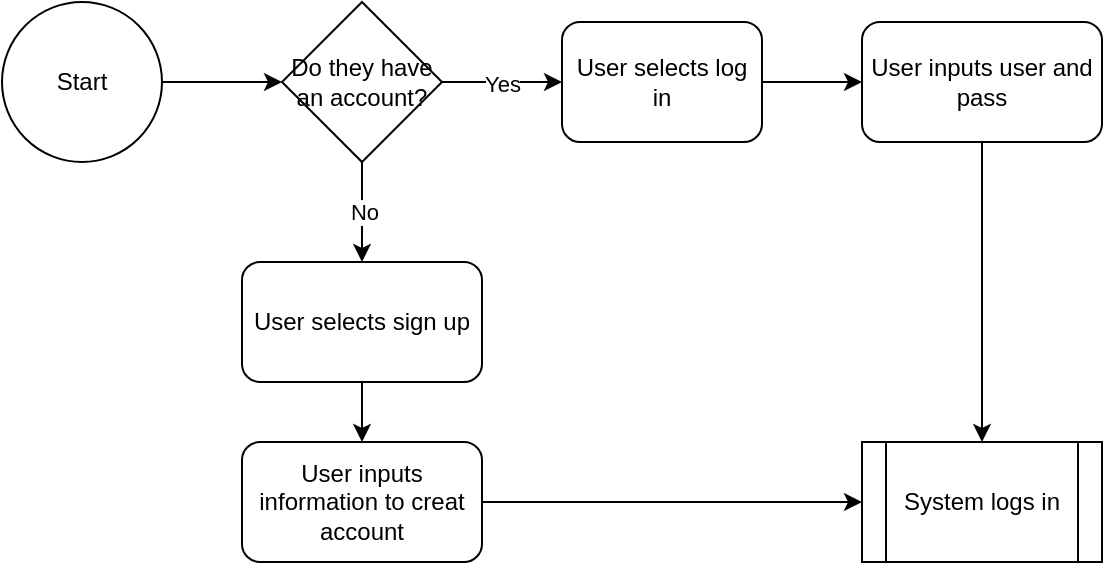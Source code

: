 <!-- draw.io diagram -->
<div class="mxgraph" style="max-width:100%;border:1px solid transparent;" data-mxgraph="{&quot;highlight&quot;:&quot;#0000ff&quot;,&quot;nav&quot;:true,&quot;resize&quot;:true,&quot;dark-mode&quot;:&quot;auto&quot;,&quot;toolbar&quot;:&quot;zoom layers tags lightbox&quot;,&quot;edit&quot;:&quot;_blank&quot;,&quot;xml&quot;:&quot;&lt;mxfile host=\&quot;app.diagrams.net\&quot; agent=\&quot;Mozilla/5.0 (Macintosh; Intel Mac OS X 10_15_7) AppleWebKit/537.36 (KHTML, like Gecko) Chrome/140.0.0.0 Safari/537.36\&quot; version=\&quot;28.2.3\&quot;&gt;\n  &lt;diagram name=\&quot;Page-1\&quot; id=\&quot;mgnwnJ0B5XS2neKup0iP\&quot;&gt;\n    &lt;mxGraphModel dx=\&quot;946\&quot; dy=\&quot;644\&quot; grid=\&quot;1\&quot; gridSize=\&quot;10\&quot; guides=\&quot;1\&quot; tooltips=\&quot;1\&quot; connect=\&quot;1\&quot; arrows=\&quot;1\&quot; fold=\&quot;1\&quot; page=\&quot;1\&quot; pageScale=\&quot;1\&quot; pageWidth=\&quot;850\&quot; pageHeight=\&quot;1100\&quot; math=\&quot;0\&quot; shadow=\&quot;0\&quot;&gt;\n      &lt;root&gt;\n        &lt;mxCell id=\&quot;0\&quot; /&gt;\n        &lt;mxCell id=\&quot;1\&quot; parent=\&quot;0\&quot; /&gt;\n        &lt;mxCell id=\&quot;Vad93bbQFXeGEGjYmnYe-14\&quot; style=\&quot;edgeStyle=orthogonalEdgeStyle;rounded=0;orthogonalLoop=1;jettySize=auto;html=1;exitX=1;exitY=0.5;exitDx=0;exitDy=0;entryX=0;entryY=0.5;entryDx=0;entryDy=0;\&quot; parent=\&quot;1\&quot; source=\&quot;Vad93bbQFXeGEGjYmnYe-1\&quot; target=\&quot;Vad93bbQFXeGEGjYmnYe-2\&quot; edge=\&quot;1\&quot;&gt;\n          &lt;mxGeometry relative=\&quot;1\&quot; as=\&quot;geometry\&quot; /&gt;\n        &lt;/mxCell&gt;\n        &lt;mxCell id=\&quot;Vad93bbQFXeGEGjYmnYe-1\&quot; value=\&quot;Start\&quot; style=\&quot;ellipse;whiteSpace=wrap;html=1;aspect=fixed;\&quot; parent=\&quot;1\&quot; vertex=\&quot;1\&quot;&gt;\n          &lt;mxGeometry x=\&quot;40\&quot; y=\&quot;20\&quot; width=\&quot;80\&quot; height=\&quot;80\&quot; as=\&quot;geometry\&quot; /&gt;\n        &lt;/mxCell&gt;\n        &lt;mxCell id=\&quot;Vad93bbQFXeGEGjYmnYe-3\&quot; value=\&quot;Yes\&quot; style=\&quot;edgeStyle=orthogonalEdgeStyle;rounded=0;orthogonalLoop=1;jettySize=auto;html=1;exitX=1;exitY=0.5;exitDx=0;exitDy=0;\&quot; parent=\&quot;1\&quot; source=\&quot;Vad93bbQFXeGEGjYmnYe-2\&quot; edge=\&quot;1\&quot;&gt;\n          &lt;mxGeometry relative=\&quot;1\&quot; as=\&quot;geometry\&quot;&gt;\n            &lt;mxPoint x=\&quot;320\&quot; y=\&quot;60\&quot; as=\&quot;targetPoint\&quot; /&gt;\n          &lt;/mxGeometry&gt;\n        &lt;/mxCell&gt;\n        &lt;mxCell id=\&quot;Vad93bbQFXeGEGjYmnYe-4\&quot; value=\&quot;No\&quot; style=\&quot;edgeStyle=orthogonalEdgeStyle;rounded=0;orthogonalLoop=1;jettySize=auto;html=1;exitX=0.5;exitY=1;exitDx=0;exitDy=0;\&quot; parent=\&quot;1\&quot; source=\&quot;Vad93bbQFXeGEGjYmnYe-2\&quot; edge=\&quot;1\&quot;&gt;\n          &lt;mxGeometry relative=\&quot;1\&quot; as=\&quot;geometry\&quot;&gt;\n            &lt;mxPoint x=\&quot;220\&quot; y=\&quot;150\&quot; as=\&quot;targetPoint\&quot; /&gt;\n          &lt;/mxGeometry&gt;\n        &lt;/mxCell&gt;\n        &lt;mxCell id=\&quot;Vad93bbQFXeGEGjYmnYe-2\&quot; value=\&quot;Do they have an account?\&quot; style=\&quot;rhombus;whiteSpace=wrap;html=1;\&quot; parent=\&quot;1\&quot; vertex=\&quot;1\&quot;&gt;\n          &lt;mxGeometry x=\&quot;180\&quot; y=\&quot;20\&quot; width=\&quot;80\&quot; height=\&quot;80\&quot; as=\&quot;geometry\&quot; /&gt;\n        &lt;/mxCell&gt;\n        &lt;mxCell id=\&quot;Vad93bbQFXeGEGjYmnYe-10\&quot; style=\&quot;edgeStyle=orthogonalEdgeStyle;rounded=0;orthogonalLoop=1;jettySize=auto;html=1;entryX=0;entryY=0.5;entryDx=0;entryDy=0;\&quot; parent=\&quot;1\&quot; source=\&quot;Vad93bbQFXeGEGjYmnYe-5\&quot; target=\&quot;Vad93bbQFXeGEGjYmnYe-9\&quot; edge=\&quot;1\&quot;&gt;\n          &lt;mxGeometry relative=\&quot;1\&quot; as=\&quot;geometry\&quot; /&gt;\n        &lt;/mxCell&gt;\n        &lt;mxCell id=\&quot;Vad93bbQFXeGEGjYmnYe-5\&quot; value=\&quot;User selects log in\&quot; style=\&quot;rounded=1;whiteSpace=wrap;html=1;\&quot; parent=\&quot;1\&quot; vertex=\&quot;1\&quot;&gt;\n          &lt;mxGeometry x=\&quot;320\&quot; y=\&quot;30\&quot; width=\&quot;100\&quot; height=\&quot;60\&quot; as=\&quot;geometry\&quot; /&gt;\n        &lt;/mxCell&gt;\n        &lt;mxCell id=\&quot;Vad93bbQFXeGEGjYmnYe-7\&quot; style=\&quot;edgeStyle=orthogonalEdgeStyle;rounded=0;orthogonalLoop=1;jettySize=auto;html=1;exitX=0.5;exitY=1;exitDx=0;exitDy=0;\&quot; parent=\&quot;1\&quot; source=\&quot;Vad93bbQFXeGEGjYmnYe-6\&quot; edge=\&quot;1\&quot;&gt;\n          &lt;mxGeometry relative=\&quot;1\&quot; as=\&quot;geometry\&quot;&gt;\n            &lt;mxPoint x=\&quot;220\&quot; y=\&quot;240\&quot; as=\&quot;targetPoint\&quot; /&gt;\n          &lt;/mxGeometry&gt;\n        &lt;/mxCell&gt;\n        &lt;mxCell id=\&quot;Vad93bbQFXeGEGjYmnYe-6\&quot; value=\&quot;User selects sign up\&quot; style=\&quot;rounded=1;whiteSpace=wrap;html=1;\&quot; parent=\&quot;1\&quot; vertex=\&quot;1\&quot;&gt;\n          &lt;mxGeometry x=\&quot;160\&quot; y=\&quot;150\&quot; width=\&quot;120\&quot; height=\&quot;60\&quot; as=\&quot;geometry\&quot; /&gt;\n        &lt;/mxCell&gt;\n        &lt;mxCell id=\&quot;Vad93bbQFXeGEGjYmnYe-12\&quot; style=\&quot;edgeStyle=orthogonalEdgeStyle;rounded=0;orthogonalLoop=1;jettySize=auto;html=1;exitX=1;exitY=0.5;exitDx=0;exitDy=0;\&quot; parent=\&quot;1\&quot; source=\&quot;Vad93bbQFXeGEGjYmnYe-8\&quot; target=\&quot;Vad93bbQFXeGEGjYmnYe-11\&quot; edge=\&quot;1\&quot;&gt;\n          &lt;mxGeometry relative=\&quot;1\&quot; as=\&quot;geometry\&quot; /&gt;\n        &lt;/mxCell&gt;\n        &lt;mxCell id=\&quot;Vad93bbQFXeGEGjYmnYe-8\&quot; value=\&quot;User inputs information to creat account\&quot; style=\&quot;rounded=1;whiteSpace=wrap;html=1;\&quot; parent=\&quot;1\&quot; vertex=\&quot;1\&quot;&gt;\n          &lt;mxGeometry x=\&quot;160\&quot; y=\&quot;240\&quot; width=\&quot;120\&quot; height=\&quot;60\&quot; as=\&quot;geometry\&quot; /&gt;\n        &lt;/mxCell&gt;\n        &lt;mxCell id=\&quot;Vad93bbQFXeGEGjYmnYe-13\&quot; style=\&quot;edgeStyle=orthogonalEdgeStyle;rounded=0;orthogonalLoop=1;jettySize=auto;html=1;exitX=0.5;exitY=1;exitDx=0;exitDy=0;entryX=0.5;entryY=0;entryDx=0;entryDy=0;\&quot; parent=\&quot;1\&quot; source=\&quot;Vad93bbQFXeGEGjYmnYe-9\&quot; target=\&quot;Vad93bbQFXeGEGjYmnYe-11\&quot; edge=\&quot;1\&quot;&gt;\n          &lt;mxGeometry relative=\&quot;1\&quot; as=\&quot;geometry\&quot; /&gt;\n        &lt;/mxCell&gt;\n        &lt;mxCell id=\&quot;Vad93bbQFXeGEGjYmnYe-9\&quot; value=\&quot;User inputs user and pass\&quot; style=\&quot;rounded=1;whiteSpace=wrap;html=1;\&quot; parent=\&quot;1\&quot; vertex=\&quot;1\&quot;&gt;\n          &lt;mxGeometry x=\&quot;470\&quot; y=\&quot;30\&quot; width=\&quot;120\&quot; height=\&quot;60\&quot; as=\&quot;geometry\&quot; /&gt;\n        &lt;/mxCell&gt;\n        &lt;mxCell id=\&quot;Vad93bbQFXeGEGjYmnYe-11\&quot; value=\&quot;System logs in\&quot; style=\&quot;shape=process;whiteSpace=wrap;html=1;backgroundOutline=1;\&quot; parent=\&quot;1\&quot; vertex=\&quot;1\&quot;&gt;\n          &lt;mxGeometry x=\&quot;470\&quot; y=\&quot;240\&quot; width=\&quot;120\&quot; height=\&quot;60\&quot; as=\&quot;geometry\&quot; /&gt;\n        &lt;/mxCell&gt;\n      &lt;/root&gt;\n    &lt;/mxGraphModel&gt;\n  &lt;/diagram&gt;\n&lt;/mxfile&gt;\n&quot;}"></div>
<script type="text/javascript" src="https://viewer.diagrams.net/js/viewer-static.min.js"></script>
